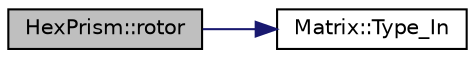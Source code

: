 digraph "HexPrism::rotor"
{
  edge [fontname="Helvetica",fontsize="10",labelfontname="Helvetica",labelfontsize="10"];
  node [fontname="Helvetica",fontsize="10",shape=record];
  rankdir="LR";
  Node1 [label="HexPrism::rotor",height=0.2,width=0.4,color="black", fillcolor="grey75", style="filled", fontcolor="black"];
  Node1 -> Node2 [color="midnightblue",fontsize="10",style="solid",fontname="Helvetica"];
  Node2 [label="Matrix::Type_In",height=0.2,width=0.4,color="black", fillcolor="white", style="filled",URL="$class_matrix.html#a25f743bb00f51eec66fc020f0600b2df",tooltip="Wpsisanie odpowiednich wartosci do macierzy. "];
}
